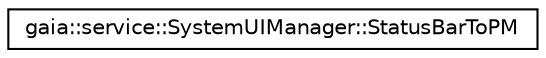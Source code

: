 digraph G
{
  edge [fontname="Helvetica",fontsize="10",labelfontname="Helvetica",labelfontsize="10"];
  node [fontname="Helvetica",fontsize="10",shape=record];
  rankdir=LR;
  Node1 [label="gaia::service::SystemUIManager::StatusBarToPM",height=0.2,width=0.4,color="black", fillcolor="white", style="filled",URL="$da/d61/classgaia_1_1service_1_1_system_u_i_manager_1_1_status_bar_to_p_m.html"];
}
